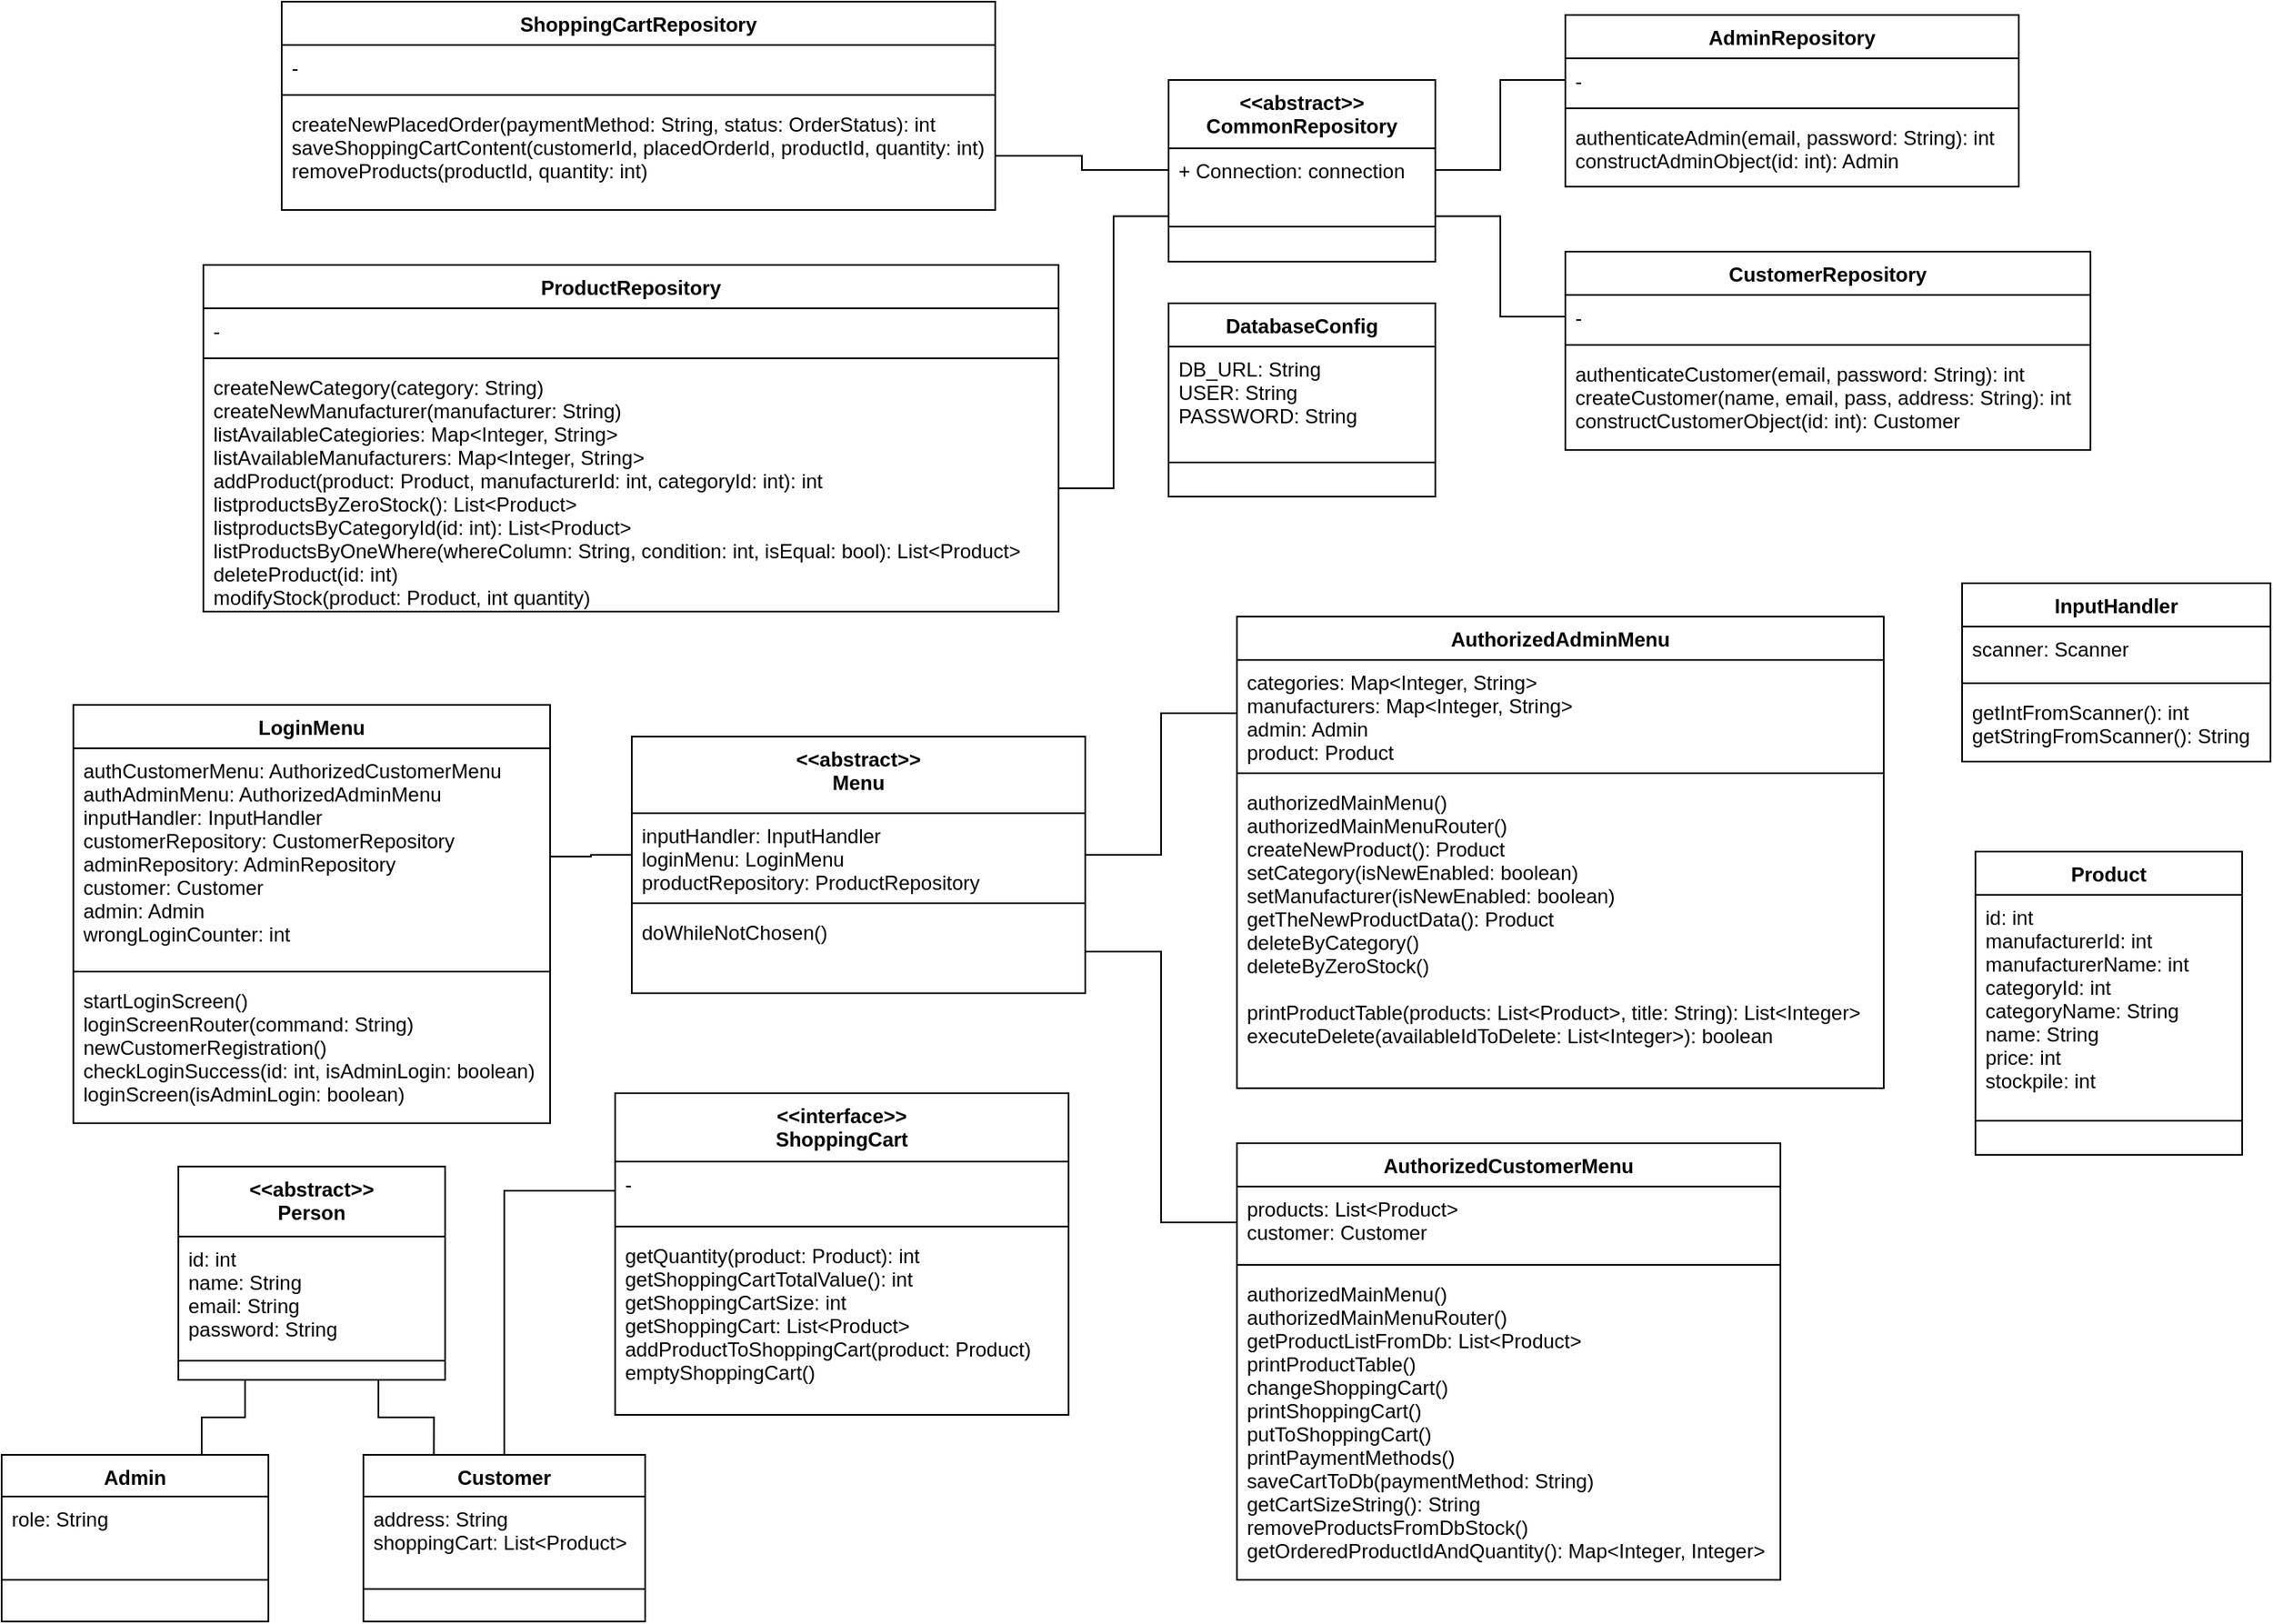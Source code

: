 <mxfile version="16.5.6" type="github">
  <diagram id="Z9Faffj7i-ukGWr66sX4" name="Page-1">
    <mxGraphModel dx="3286" dy="889" grid="0" gridSize="10" guides="1" tooltips="1" connect="1" arrows="1" fold="1" page="1" pageScale="1" pageWidth="1654" pageHeight="1169" math="0" shadow="0">
      <root>
        <mxCell id="0" />
        <mxCell id="1" parent="0" />
        <mxCell id="MF9ZLf0BZo5JY9_R4jr4-91" style="edgeStyle=orthogonalEdgeStyle;rounded=0;orthogonalLoop=1;jettySize=auto;html=1;exitX=1;exitY=0.75;exitDx=0;exitDy=0;entryX=0;entryY=0.5;entryDx=0;entryDy=0;endArrow=none;endFill=0;" parent="1" source="MF9ZLf0BZo5JY9_R4jr4-1" target="MF9ZLf0BZo5JY9_R4jr4-25" edge="1">
          <mxGeometry relative="1" as="geometry" />
        </mxCell>
        <mxCell id="MF9ZLf0BZo5JY9_R4jr4-1" value="&lt;&lt;abstract&gt;&gt;&#xa;CommonRepository" style="swimlane;fontStyle=1;align=center;verticalAlign=top;childLayout=stackLayout;horizontal=1;startSize=41;horizontalStack=0;resizeParent=1;resizeParentMax=0;resizeLast=0;collapsible=1;marginBottom=0;" parent="1" vertex="1">
          <mxGeometry x="-802" y="75" width="160" height="109" as="geometry" />
        </mxCell>
        <mxCell id="MF9ZLf0BZo5JY9_R4jr4-2" value="+ Connection: connection" style="text;strokeColor=none;fillColor=none;align=left;verticalAlign=top;spacingLeft=4;spacingRight=4;overflow=hidden;rotatable=0;points=[[0,0.5],[1,0.5]];portConstraint=eastwest;" parent="MF9ZLf0BZo5JY9_R4jr4-1" vertex="1">
          <mxGeometry y="41" width="160" height="26" as="geometry" />
        </mxCell>
        <mxCell id="MF9ZLf0BZo5JY9_R4jr4-3" value="" style="line;strokeWidth=1;fillColor=none;align=left;verticalAlign=middle;spacingTop=-1;spacingLeft=3;spacingRight=3;rotatable=0;labelPosition=right;points=[];portConstraint=eastwest;" parent="MF9ZLf0BZo5JY9_R4jr4-1" vertex="1">
          <mxGeometry y="67" width="160" height="42" as="geometry" />
        </mxCell>
        <mxCell id="MF9ZLf0BZo5JY9_R4jr4-24" value="CustomerRepository" style="swimlane;fontStyle=1;align=center;verticalAlign=top;childLayout=stackLayout;horizontal=1;startSize=26;horizontalStack=0;resizeParent=1;resizeParentMax=0;resizeLast=0;collapsible=1;marginBottom=0;" parent="1" vertex="1">
          <mxGeometry x="-564" y="178" width="315" height="119" as="geometry" />
        </mxCell>
        <mxCell id="MF9ZLf0BZo5JY9_R4jr4-25" value="-" style="text;strokeColor=none;fillColor=none;align=left;verticalAlign=top;spacingLeft=4;spacingRight=4;overflow=hidden;rotatable=0;points=[[0,0.5],[1,0.5]];portConstraint=eastwest;" parent="MF9ZLf0BZo5JY9_R4jr4-24" vertex="1">
          <mxGeometry y="26" width="315" height="26" as="geometry" />
        </mxCell>
        <mxCell id="MF9ZLf0BZo5JY9_R4jr4-26" value="" style="line;strokeWidth=1;fillColor=none;align=left;verticalAlign=middle;spacingTop=-1;spacingLeft=3;spacingRight=3;rotatable=0;labelPosition=right;points=[];portConstraint=eastwest;" parent="MF9ZLf0BZo5JY9_R4jr4-24" vertex="1">
          <mxGeometry y="52" width="315" height="8" as="geometry" />
        </mxCell>
        <mxCell id="MF9ZLf0BZo5JY9_R4jr4-27" value="authenticateCustomer(email, password: String): int&#xa;createCustomer(name, email, pass, address: String): int&#xa;constructCustomerObject(id: int): Customer&#xa;" style="text;strokeColor=none;fillColor=none;align=left;verticalAlign=top;spacingLeft=4;spacingRight=4;overflow=hidden;rotatable=0;points=[[0,0.5],[1,0.5]];portConstraint=eastwest;" parent="MF9ZLf0BZo5JY9_R4jr4-24" vertex="1">
          <mxGeometry y="60" width="315" height="59" as="geometry" />
        </mxCell>
        <mxCell id="MF9ZLf0BZo5JY9_R4jr4-28" value="AdminRepository" style="swimlane;fontStyle=1;align=center;verticalAlign=top;childLayout=stackLayout;horizontal=1;startSize=26;horizontalStack=0;resizeParent=1;resizeParentMax=0;resizeLast=0;collapsible=1;marginBottom=0;" parent="1" vertex="1">
          <mxGeometry x="-564" y="36" width="272" height="103" as="geometry" />
        </mxCell>
        <mxCell id="MF9ZLf0BZo5JY9_R4jr4-29" value="-" style="text;strokeColor=none;fillColor=none;align=left;verticalAlign=top;spacingLeft=4;spacingRight=4;overflow=hidden;rotatable=0;points=[[0,0.5],[1,0.5]];portConstraint=eastwest;" parent="MF9ZLf0BZo5JY9_R4jr4-28" vertex="1">
          <mxGeometry y="26" width="272" height="26" as="geometry" />
        </mxCell>
        <mxCell id="MF9ZLf0BZo5JY9_R4jr4-30" value="" style="line;strokeWidth=1;fillColor=none;align=left;verticalAlign=middle;spacingTop=-1;spacingLeft=3;spacingRight=3;rotatable=0;labelPosition=right;points=[];portConstraint=eastwest;" parent="MF9ZLf0BZo5JY9_R4jr4-28" vertex="1">
          <mxGeometry y="52" width="272" height="8" as="geometry" />
        </mxCell>
        <mxCell id="MF9ZLf0BZo5JY9_R4jr4-31" value="authenticateAdmin(email, password: String): int&#xa;constructAdminObject(id: int): Admin" style="text;strokeColor=none;fillColor=none;align=left;verticalAlign=top;spacingLeft=4;spacingRight=4;overflow=hidden;rotatable=0;points=[[0,0.5],[1,0.5]];portConstraint=eastwest;" parent="MF9ZLf0BZo5JY9_R4jr4-28" vertex="1">
          <mxGeometry y="60" width="272" height="43" as="geometry" />
        </mxCell>
        <mxCell id="MF9ZLf0BZo5JY9_R4jr4-33" value="&lt;&lt;abstract&gt;&gt;&#xa;Person" style="swimlane;fontStyle=1;align=center;verticalAlign=top;childLayout=stackLayout;horizontal=1;startSize=42;horizontalStack=0;resizeParent=1;resizeParentMax=0;resizeLast=0;collapsible=1;marginBottom=0;" parent="1" vertex="1">
          <mxGeometry x="-1396" y="727" width="160" height="128" as="geometry" />
        </mxCell>
        <mxCell id="MF9ZLf0BZo5JY9_R4jr4-34" value="id: int&#xa;name: String&#xa;email: String&#xa;password: String" style="text;strokeColor=none;fillColor=none;align=left;verticalAlign=top;spacingLeft=4;spacingRight=4;overflow=hidden;rotatable=0;points=[[0,0.5],[1,0.5]];portConstraint=eastwest;" parent="MF9ZLf0BZo5JY9_R4jr4-33" vertex="1">
          <mxGeometry y="42" width="160" height="63" as="geometry" />
        </mxCell>
        <mxCell id="MF9ZLf0BZo5JY9_R4jr4-35" value="" style="line;strokeWidth=1;fillColor=none;align=left;verticalAlign=middle;spacingTop=-1;spacingLeft=3;spacingRight=3;rotatable=0;labelPosition=right;points=[];portConstraint=eastwest;" parent="MF9ZLf0BZo5JY9_R4jr4-33" vertex="1">
          <mxGeometry y="105" width="160" height="23" as="geometry" />
        </mxCell>
        <mxCell id="MF9ZLf0BZo5JY9_R4jr4-37" value="ProductRepository" style="swimlane;fontStyle=1;align=center;verticalAlign=top;childLayout=stackLayout;horizontal=1;startSize=26;horizontalStack=0;resizeParent=1;resizeParentMax=0;resizeLast=0;collapsible=1;marginBottom=0;" parent="1" vertex="1">
          <mxGeometry x="-1381" y="186" width="513" height="208" as="geometry" />
        </mxCell>
        <mxCell id="MF9ZLf0BZo5JY9_R4jr4-38" value="-" style="text;strokeColor=none;fillColor=none;align=left;verticalAlign=top;spacingLeft=4;spacingRight=4;overflow=hidden;rotatable=0;points=[[0,0.5],[1,0.5]];portConstraint=eastwest;" parent="MF9ZLf0BZo5JY9_R4jr4-37" vertex="1">
          <mxGeometry y="26" width="513" height="26" as="geometry" />
        </mxCell>
        <mxCell id="MF9ZLf0BZo5JY9_R4jr4-39" value="" style="line;strokeWidth=1;fillColor=none;align=left;verticalAlign=middle;spacingTop=-1;spacingLeft=3;spacingRight=3;rotatable=0;labelPosition=right;points=[];portConstraint=eastwest;" parent="MF9ZLf0BZo5JY9_R4jr4-37" vertex="1">
          <mxGeometry y="52" width="513" height="8" as="geometry" />
        </mxCell>
        <mxCell id="MF9ZLf0BZo5JY9_R4jr4-40" value="createNewCategory(category: String)&#xa;createNewManufacturer(manufacturer: String)&#xa;listAvailableCategiories: Map&lt;Integer, String&gt;&#xa;listAvailableManufacturers: Map&lt;Integer, String&gt;&#xa;addProduct(product: Product, manufacturerId: int, categoryId: int): int&#xa;listproductsByZeroStock(): List&lt;Product&gt;&#xa;listproductsByCategoryId(id: int): List&lt;Product&gt;&#xa;listProductsByOneWhere(whereColumn: String, condition: int, isEqual: bool): List&lt;Product&gt;&#xa;deleteProduct(id: int)&#xa;modifyStock(product: Product, int quantity)&#xa;&#xa;" style="text;strokeColor=none;fillColor=none;align=left;verticalAlign=top;spacingLeft=4;spacingRight=4;overflow=hidden;rotatable=0;points=[[0,0.5],[1,0.5]];portConstraint=eastwest;" parent="MF9ZLf0BZo5JY9_R4jr4-37" vertex="1">
          <mxGeometry y="60" width="513" height="148" as="geometry" />
        </mxCell>
        <mxCell id="MF9ZLf0BZo5JY9_R4jr4-41" value="ShoppingCartRepository" style="swimlane;fontStyle=1;align=center;verticalAlign=top;childLayout=stackLayout;horizontal=1;startSize=26;horizontalStack=0;resizeParent=1;resizeParentMax=0;resizeLast=0;collapsible=1;marginBottom=0;" parent="1" vertex="1">
          <mxGeometry x="-1334" y="28" width="428" height="125" as="geometry" />
        </mxCell>
        <mxCell id="MF9ZLf0BZo5JY9_R4jr4-42" value="-" style="text;strokeColor=none;fillColor=none;align=left;verticalAlign=top;spacingLeft=4;spacingRight=4;overflow=hidden;rotatable=0;points=[[0,0.5],[1,0.5]];portConstraint=eastwest;" parent="MF9ZLf0BZo5JY9_R4jr4-41" vertex="1">
          <mxGeometry y="26" width="428" height="26" as="geometry" />
        </mxCell>
        <mxCell id="MF9ZLf0BZo5JY9_R4jr4-43" value="" style="line;strokeWidth=1;fillColor=none;align=left;verticalAlign=middle;spacingTop=-1;spacingLeft=3;spacingRight=3;rotatable=0;labelPosition=right;points=[];portConstraint=eastwest;" parent="MF9ZLf0BZo5JY9_R4jr4-41" vertex="1">
          <mxGeometry y="52" width="428" height="8" as="geometry" />
        </mxCell>
        <mxCell id="MF9ZLf0BZo5JY9_R4jr4-44" value="createNewPlacedOrder(paymentMethod: String, status: OrderStatus): int&#xa;saveShoppingCartContent(customerId, placedOrderId, productId, quantity: int)&#xa;removeProducts(productId, quantity: int)" style="text;strokeColor=none;fillColor=none;align=left;verticalAlign=top;spacingLeft=4;spacingRight=4;overflow=hidden;rotatable=0;points=[[0,0.5],[1,0.5]];portConstraint=eastwest;" parent="MF9ZLf0BZo5JY9_R4jr4-41" vertex="1">
          <mxGeometry y="60" width="428" height="65" as="geometry" />
        </mxCell>
        <mxCell id="MF9ZLf0BZo5JY9_R4jr4-45" value="DatabaseConfig" style="swimlane;fontStyle=1;align=center;verticalAlign=top;childLayout=stackLayout;horizontal=1;startSize=26;horizontalStack=0;resizeParent=1;resizeParentMax=0;resizeLast=0;collapsible=1;marginBottom=0;" parent="1" vertex="1">
          <mxGeometry x="-802" y="209" width="160" height="116" as="geometry" />
        </mxCell>
        <mxCell id="MF9ZLf0BZo5JY9_R4jr4-46" value="DB_URL: String&#xa;USER: String&#xa;PASSWORD: String" style="text;strokeColor=none;fillColor=none;align=left;verticalAlign=top;spacingLeft=4;spacingRight=4;overflow=hidden;rotatable=0;points=[[0,0.5],[1,0.5]];portConstraint=eastwest;" parent="MF9ZLf0BZo5JY9_R4jr4-45" vertex="1">
          <mxGeometry y="26" width="160" height="49" as="geometry" />
        </mxCell>
        <mxCell id="MF9ZLf0BZo5JY9_R4jr4-47" value="" style="line;strokeWidth=1;fillColor=none;align=left;verticalAlign=middle;spacingTop=-1;spacingLeft=3;spacingRight=3;rotatable=0;labelPosition=right;points=[];portConstraint=eastwest;" parent="MF9ZLf0BZo5JY9_R4jr4-45" vertex="1">
          <mxGeometry y="75" width="160" height="41" as="geometry" />
        </mxCell>
        <mxCell id="MF9ZLf0BZo5JY9_R4jr4-101" style="edgeStyle=orthogonalEdgeStyle;rounded=0;orthogonalLoop=1;jettySize=auto;html=1;exitX=0.75;exitY=0;exitDx=0;exitDy=0;entryX=0.25;entryY=1;entryDx=0;entryDy=0;endArrow=none;endFill=0;" parent="1" source="MF9ZLf0BZo5JY9_R4jr4-49" target="MF9ZLf0BZo5JY9_R4jr4-33" edge="1">
          <mxGeometry relative="1" as="geometry" />
        </mxCell>
        <mxCell id="MF9ZLf0BZo5JY9_R4jr4-49" value="Admin" style="swimlane;fontStyle=1;align=center;verticalAlign=top;childLayout=stackLayout;horizontal=1;startSize=25;horizontalStack=0;resizeParent=1;resizeParentMax=0;resizeLast=0;collapsible=1;marginBottom=0;" parent="1" vertex="1">
          <mxGeometry x="-1502" y="900" width="160" height="100" as="geometry" />
        </mxCell>
        <mxCell id="MF9ZLf0BZo5JY9_R4jr4-50" value="role: String" style="text;strokeColor=none;fillColor=none;align=left;verticalAlign=top;spacingLeft=4;spacingRight=4;overflow=hidden;rotatable=0;points=[[0,0.5],[1,0.5]];portConstraint=eastwest;" parent="MF9ZLf0BZo5JY9_R4jr4-49" vertex="1">
          <mxGeometry y="25" width="160" height="25" as="geometry" />
        </mxCell>
        <mxCell id="MF9ZLf0BZo5JY9_R4jr4-51" value="" style="line;strokeWidth=1;fillColor=none;align=left;verticalAlign=middle;spacingTop=-1;spacingLeft=3;spacingRight=3;rotatable=0;labelPosition=right;points=[];portConstraint=eastwest;" parent="MF9ZLf0BZo5JY9_R4jr4-49" vertex="1">
          <mxGeometry y="50" width="160" height="50" as="geometry" />
        </mxCell>
        <mxCell id="MF9ZLf0BZo5JY9_R4jr4-102" style="edgeStyle=orthogonalEdgeStyle;rounded=0;orthogonalLoop=1;jettySize=auto;html=1;exitX=0.25;exitY=0;exitDx=0;exitDy=0;entryX=0.75;entryY=1;entryDx=0;entryDy=0;endArrow=none;endFill=0;" parent="1" source="MF9ZLf0BZo5JY9_R4jr4-52" target="MF9ZLf0BZo5JY9_R4jr4-33" edge="1">
          <mxGeometry relative="1" as="geometry" />
        </mxCell>
        <mxCell id="C4f5d7O2w9xF8y8UZ06o-5" style="edgeStyle=orthogonalEdgeStyle;rounded=0;orthogonalLoop=1;jettySize=auto;html=1;exitX=0.5;exitY=0;exitDx=0;exitDy=0;entryX=0;entryY=0.5;entryDx=0;entryDy=0;endArrow=none;endFill=0;" parent="1" source="MF9ZLf0BZo5JY9_R4jr4-52" target="MF9ZLf0BZo5JY9_R4jr4-62" edge="1">
          <mxGeometry relative="1" as="geometry" />
        </mxCell>
        <mxCell id="MF9ZLf0BZo5JY9_R4jr4-52" value="Customer" style="swimlane;fontStyle=1;align=center;verticalAlign=top;childLayout=stackLayout;horizontal=1;startSize=25;horizontalStack=0;resizeParent=1;resizeParentMax=0;resizeLast=0;collapsible=1;marginBottom=0;" parent="1" vertex="1">
          <mxGeometry x="-1285" y="900" width="169" height="100" as="geometry" />
        </mxCell>
        <mxCell id="MF9ZLf0BZo5JY9_R4jr4-53" value="address: String&#xa;shoppingCart: List&lt;Product&gt;" style="text;strokeColor=none;fillColor=none;align=left;verticalAlign=top;spacingLeft=4;spacingRight=4;overflow=hidden;rotatable=0;points=[[0,0.5],[1,0.5]];portConstraint=eastwest;" parent="MF9ZLf0BZo5JY9_R4jr4-52" vertex="1">
          <mxGeometry y="25" width="169" height="36" as="geometry" />
        </mxCell>
        <mxCell id="MF9ZLf0BZo5JY9_R4jr4-54" value="" style="line;strokeWidth=1;fillColor=none;align=left;verticalAlign=middle;spacingTop=-1;spacingLeft=3;spacingRight=3;rotatable=0;labelPosition=right;points=[];portConstraint=eastwest;" parent="MF9ZLf0BZo5JY9_R4jr4-52" vertex="1">
          <mxGeometry y="61" width="169" height="39" as="geometry" />
        </mxCell>
        <mxCell id="MF9ZLf0BZo5JY9_R4jr4-55" value="Product" style="swimlane;fontStyle=1;align=center;verticalAlign=top;childLayout=stackLayout;horizontal=1;startSize=26;horizontalStack=0;resizeParent=1;resizeParentMax=0;resizeLast=0;collapsible=1;marginBottom=0;" parent="1" vertex="1">
          <mxGeometry x="-318" y="538" width="160" height="182" as="geometry" />
        </mxCell>
        <mxCell id="MF9ZLf0BZo5JY9_R4jr4-56" value="id: int&#xa;manufacturerId: int&#xa;manufacturerName: int&#xa;categoryId: int&#xa;categoryName: String&#xa;name: String&#xa;price: int&#xa;stockpile: int" style="text;strokeColor=none;fillColor=none;align=left;verticalAlign=top;spacingLeft=4;spacingRight=4;overflow=hidden;rotatable=0;points=[[0,0.5],[1,0.5]];portConstraint=eastwest;" parent="MF9ZLf0BZo5JY9_R4jr4-55" vertex="1">
          <mxGeometry y="26" width="160" height="115" as="geometry" />
        </mxCell>
        <mxCell id="MF9ZLf0BZo5JY9_R4jr4-57" value="" style="line;strokeWidth=1;fillColor=none;align=left;verticalAlign=middle;spacingTop=-1;spacingLeft=3;spacingRight=3;rotatable=0;labelPosition=right;points=[];portConstraint=eastwest;" parent="MF9ZLf0BZo5JY9_R4jr4-55" vertex="1">
          <mxGeometry y="141" width="160" height="41" as="geometry" />
        </mxCell>
        <mxCell id="MF9ZLf0BZo5JY9_R4jr4-61" value="&lt;&lt;interface&gt;&gt;&#xa;ShoppingCart" style="swimlane;fontStyle=1;align=center;verticalAlign=top;childLayout=stackLayout;horizontal=1;startSize=41;horizontalStack=0;resizeParent=1;resizeParentMax=0;resizeLast=0;collapsible=1;marginBottom=0;" parent="1" vertex="1">
          <mxGeometry x="-1134" y="683" width="272" height="193" as="geometry" />
        </mxCell>
        <mxCell id="MF9ZLf0BZo5JY9_R4jr4-62" value="-" style="text;strokeColor=none;fillColor=none;align=left;verticalAlign=top;spacingLeft=4;spacingRight=4;overflow=hidden;rotatable=0;points=[[0,0.5],[1,0.5]];portConstraint=eastwest;" parent="MF9ZLf0BZo5JY9_R4jr4-61" vertex="1">
          <mxGeometry y="41" width="272" height="35" as="geometry" />
        </mxCell>
        <mxCell id="MF9ZLf0BZo5JY9_R4jr4-63" value="" style="line;strokeWidth=1;fillColor=none;align=left;verticalAlign=middle;spacingTop=-1;spacingLeft=3;spacingRight=3;rotatable=0;labelPosition=right;points=[];portConstraint=eastwest;" parent="MF9ZLf0BZo5JY9_R4jr4-61" vertex="1">
          <mxGeometry y="76" width="272" height="8" as="geometry" />
        </mxCell>
        <mxCell id="MF9ZLf0BZo5JY9_R4jr4-64" value="getQuantity(product: Product): int&#xa;getShoppingCartTotalValue(): int&#xa;getShoppingCartSize: int&#xa;getShoppingCart: List&lt;Product&gt;&#xa;addProductToShoppingCart(product: Product)&#xa;emptyShoppingCart()" style="text;strokeColor=none;fillColor=none;align=left;verticalAlign=top;spacingLeft=4;spacingRight=4;overflow=hidden;rotatable=0;points=[[0,0.5],[1,0.5]];portConstraint=eastwest;" parent="MF9ZLf0BZo5JY9_R4jr4-61" vertex="1">
          <mxGeometry y="84" width="272" height="109" as="geometry" />
        </mxCell>
        <mxCell id="MF9ZLf0BZo5JY9_R4jr4-65" value="&lt;&lt;abstract&gt;&gt;&#xa;Menu" style="swimlane;fontStyle=1;align=center;verticalAlign=top;childLayout=stackLayout;horizontal=1;startSize=46;horizontalStack=0;resizeParent=1;resizeParentMax=0;resizeLast=0;collapsible=1;marginBottom=0;" parent="1" vertex="1">
          <mxGeometry x="-1124" y="469" width="272" height="154" as="geometry" />
        </mxCell>
        <mxCell id="MF9ZLf0BZo5JY9_R4jr4-66" value="inputHandler: InputHandler&#xa;loginMenu: LoginMenu&#xa;productRepository: ProductRepository" style="text;strokeColor=none;fillColor=none;align=left;verticalAlign=top;spacingLeft=4;spacingRight=4;overflow=hidden;rotatable=0;points=[[0,0.5],[1,0.5]];portConstraint=eastwest;" parent="MF9ZLf0BZo5JY9_R4jr4-65" vertex="1">
          <mxGeometry y="46" width="272" height="50" as="geometry" />
        </mxCell>
        <mxCell id="MF9ZLf0BZo5JY9_R4jr4-67" value="" style="line;strokeWidth=1;fillColor=none;align=left;verticalAlign=middle;spacingTop=-1;spacingLeft=3;spacingRight=3;rotatable=0;labelPosition=right;points=[];portConstraint=eastwest;" parent="MF9ZLf0BZo5JY9_R4jr4-65" vertex="1">
          <mxGeometry y="96" width="272" height="8" as="geometry" />
        </mxCell>
        <mxCell id="MF9ZLf0BZo5JY9_R4jr4-68" value="doWhileNotChosen()" style="text;strokeColor=none;fillColor=none;align=left;verticalAlign=top;spacingLeft=4;spacingRight=4;overflow=hidden;rotatable=0;points=[[0,0.5],[1,0.5]];portConstraint=eastwest;" parent="MF9ZLf0BZo5JY9_R4jr4-65" vertex="1">
          <mxGeometry y="104" width="272" height="50" as="geometry" />
        </mxCell>
        <mxCell id="MF9ZLf0BZo5JY9_R4jr4-73" value="LoginMenu" style="swimlane;fontStyle=1;align=center;verticalAlign=top;childLayout=stackLayout;horizontal=1;startSize=26;horizontalStack=0;resizeParent=1;resizeParentMax=0;resizeLast=0;collapsible=1;marginBottom=0;" parent="1" vertex="1">
          <mxGeometry x="-1459" y="450" width="286" height="251" as="geometry" />
        </mxCell>
        <mxCell id="MF9ZLf0BZo5JY9_R4jr4-74" value="authCustomerMenu: AuthorizedCustomerMenu&#xa;authAdminMenu: AuthorizedAdminMenu&#xa;inputHandler: InputHandler&#xa;customerRepository: CustomerRepository&#xa;adminRepository: AdminRepository&#xa;customer: Customer&#xa;admin: Admin&#xa;wrongLoginCounter: int" style="text;strokeColor=none;fillColor=none;align=left;verticalAlign=top;spacingLeft=4;spacingRight=4;overflow=hidden;rotatable=0;points=[[0,0.5],[1,0.5]];portConstraint=eastwest;" parent="MF9ZLf0BZo5JY9_R4jr4-73" vertex="1">
          <mxGeometry y="26" width="286" height="130" as="geometry" />
        </mxCell>
        <mxCell id="MF9ZLf0BZo5JY9_R4jr4-75" value="" style="line;strokeWidth=1;fillColor=none;align=left;verticalAlign=middle;spacingTop=-1;spacingLeft=3;spacingRight=3;rotatable=0;labelPosition=right;points=[];portConstraint=eastwest;" parent="MF9ZLf0BZo5JY9_R4jr4-73" vertex="1">
          <mxGeometry y="156" width="286" height="8" as="geometry" />
        </mxCell>
        <mxCell id="MF9ZLf0BZo5JY9_R4jr4-76" value="startLoginScreen()&#xa;loginScreenRouter(command: String)&#xa;newCustomerRegistration()&#xa;checkLoginSuccess(id: int, isAdminLogin: boolean)&#xa;loginScreen(isAdminLogin: boolean)&#xa;" style="text;strokeColor=none;fillColor=none;align=left;verticalAlign=top;spacingLeft=4;spacingRight=4;overflow=hidden;rotatable=0;points=[[0,0.5],[1,0.5]];portConstraint=eastwest;" parent="MF9ZLf0BZo5JY9_R4jr4-73" vertex="1">
          <mxGeometry y="164" width="286" height="87" as="geometry" />
        </mxCell>
        <mxCell id="MF9ZLf0BZo5JY9_R4jr4-77" value="InputHandler" style="swimlane;fontStyle=1;align=center;verticalAlign=top;childLayout=stackLayout;horizontal=1;startSize=26;horizontalStack=0;resizeParent=1;resizeParentMax=0;resizeLast=0;collapsible=1;marginBottom=0;" parent="1" vertex="1">
          <mxGeometry x="-326" y="377" width="185" height="107" as="geometry" />
        </mxCell>
        <mxCell id="MF9ZLf0BZo5JY9_R4jr4-78" value="scanner: Scanner" style="text;strokeColor=none;fillColor=none;align=left;verticalAlign=top;spacingLeft=4;spacingRight=4;overflow=hidden;rotatable=0;points=[[0,0.5],[1,0.5]];portConstraint=eastwest;" parent="MF9ZLf0BZo5JY9_R4jr4-77" vertex="1">
          <mxGeometry y="26" width="185" height="30" as="geometry" />
        </mxCell>
        <mxCell id="MF9ZLf0BZo5JY9_R4jr4-79" value="" style="line;strokeWidth=1;fillColor=none;align=left;verticalAlign=middle;spacingTop=-1;spacingLeft=3;spacingRight=3;rotatable=0;labelPosition=right;points=[];portConstraint=eastwest;" parent="MF9ZLf0BZo5JY9_R4jr4-77" vertex="1">
          <mxGeometry y="56" width="185" height="8" as="geometry" />
        </mxCell>
        <mxCell id="MF9ZLf0BZo5JY9_R4jr4-80" value="getIntFromScanner(): int&#xa;getStringFromScanner(): String" style="text;strokeColor=none;fillColor=none;align=left;verticalAlign=top;spacingLeft=4;spacingRight=4;overflow=hidden;rotatable=0;points=[[0,0.5],[1,0.5]];portConstraint=eastwest;" parent="MF9ZLf0BZo5JY9_R4jr4-77" vertex="1">
          <mxGeometry y="64" width="185" height="43" as="geometry" />
        </mxCell>
        <mxCell id="MF9ZLf0BZo5JY9_R4jr4-81" value="AuthorizedCustomerMenu" style="swimlane;fontStyle=1;align=center;verticalAlign=top;childLayout=stackLayout;horizontal=1;startSize=26;horizontalStack=0;resizeParent=1;resizeParentMax=0;resizeLast=0;collapsible=1;marginBottom=0;" parent="1" vertex="1">
          <mxGeometry x="-761" y="713" width="326" height="262" as="geometry" />
        </mxCell>
        <mxCell id="MF9ZLf0BZo5JY9_R4jr4-82" value="products: List&lt;Product&gt;&#xa;customer: Customer" style="text;strokeColor=none;fillColor=none;align=left;verticalAlign=top;spacingLeft=4;spacingRight=4;overflow=hidden;rotatable=0;points=[[0,0.5],[1,0.5]];portConstraint=eastwest;" parent="MF9ZLf0BZo5JY9_R4jr4-81" vertex="1">
          <mxGeometry y="26" width="326" height="43" as="geometry" />
        </mxCell>
        <mxCell id="MF9ZLf0BZo5JY9_R4jr4-83" value="" style="line;strokeWidth=1;fillColor=none;align=left;verticalAlign=middle;spacingTop=-1;spacingLeft=3;spacingRight=3;rotatable=0;labelPosition=right;points=[];portConstraint=eastwest;" parent="MF9ZLf0BZo5JY9_R4jr4-81" vertex="1">
          <mxGeometry y="69" width="326" height="8" as="geometry" />
        </mxCell>
        <mxCell id="MF9ZLf0BZo5JY9_R4jr4-84" value="authorizedMainMenu()&#xa;authorizedMainMenuRouter()&#xa;getProductListFromDb: List&lt;Product&gt;&#xa;printProductTable()&#xa;changeShoppingCart()&#xa;printShoppingCart()&#xa;putToShoppingCart()&#xa;printPaymentMethods()&#xa;saveCartToDb(paymentMethod: String)&#xa;getCartSizeString(): String&#xa;removeProductsFromDbStock()&#xa;getOrderedProductIdAndQuantity(): Map&lt;Integer, Integer&gt;" style="text;strokeColor=none;fillColor=none;align=left;verticalAlign=top;spacingLeft=4;spacingRight=4;overflow=hidden;rotatable=0;points=[[0,0.5],[1,0.5]];portConstraint=eastwest;" parent="MF9ZLf0BZo5JY9_R4jr4-81" vertex="1">
          <mxGeometry y="77" width="326" height="185" as="geometry" />
        </mxCell>
        <mxCell id="MF9ZLf0BZo5JY9_R4jr4-85" value="AuthorizedAdminMenu" style="swimlane;fontStyle=1;align=center;verticalAlign=top;childLayout=stackLayout;horizontal=1;startSize=26;horizontalStack=0;resizeParent=1;resizeParentMax=0;resizeLast=0;collapsible=1;marginBottom=0;" parent="1" vertex="1">
          <mxGeometry x="-761" y="397" width="388" height="283" as="geometry" />
        </mxCell>
        <mxCell id="MF9ZLf0BZo5JY9_R4jr4-86" value="categories: Map&lt;Integer, String&gt;&#xa;manufacturers: Map&lt;Integer, String&gt;&#xa;admin: Admin&#xa;product: Product" style="text;strokeColor=none;fillColor=none;align=left;verticalAlign=top;spacingLeft=4;spacingRight=4;overflow=hidden;rotatable=0;points=[[0,0.5],[1,0.5]];portConstraint=eastwest;" parent="MF9ZLf0BZo5JY9_R4jr4-85" vertex="1">
          <mxGeometry y="26" width="388" height="64" as="geometry" />
        </mxCell>
        <mxCell id="MF9ZLf0BZo5JY9_R4jr4-87" value="" style="line;strokeWidth=1;fillColor=none;align=left;verticalAlign=middle;spacingTop=-1;spacingLeft=3;spacingRight=3;rotatable=0;labelPosition=right;points=[];portConstraint=eastwest;" parent="MF9ZLf0BZo5JY9_R4jr4-85" vertex="1">
          <mxGeometry y="90" width="388" height="8" as="geometry" />
        </mxCell>
        <mxCell id="MF9ZLf0BZo5JY9_R4jr4-88" value="authorizedMainMenu()&#xa;authorizedMainMenuRouter()&#xa;createNewProduct(): Product&#xa;setCategory(isNewEnabled: boolean)&#xa;setManufacturer(isNewEnabled: boolean)&#xa;getTheNewProductData(): Product&#xa;deleteByCategory()&#xa;deleteByZeroStock()&#xa;&#xa;printProductTable(products: List&lt;Product&gt;, title: String): List&lt;Integer&gt;&#xa;executeDelete(availableIdToDelete: List&lt;Integer&gt;): boolean&#xa;" style="text;strokeColor=none;fillColor=none;align=left;verticalAlign=top;spacingLeft=4;spacingRight=4;overflow=hidden;rotatable=0;points=[[0,0.5],[1,0.5]];portConstraint=eastwest;" parent="MF9ZLf0BZo5JY9_R4jr4-85" vertex="1">
          <mxGeometry y="98" width="388" height="185" as="geometry" />
        </mxCell>
        <mxCell id="MF9ZLf0BZo5JY9_R4jr4-90" style="edgeStyle=orthogonalEdgeStyle;rounded=0;orthogonalLoop=1;jettySize=auto;html=1;exitX=1;exitY=0.5;exitDx=0;exitDy=0;entryX=0;entryY=0.5;entryDx=0;entryDy=0;endArrow=none;endFill=0;" parent="1" source="MF9ZLf0BZo5JY9_R4jr4-2" target="MF9ZLf0BZo5JY9_R4jr4-29" edge="1">
          <mxGeometry relative="1" as="geometry" />
        </mxCell>
        <mxCell id="MF9ZLf0BZo5JY9_R4jr4-97" style="edgeStyle=orthogonalEdgeStyle;rounded=0;orthogonalLoop=1;jettySize=auto;html=1;exitX=1;exitY=0.5;exitDx=0;exitDy=0;endArrow=none;endFill=0;" parent="1" source="MF9ZLf0BZo5JY9_R4jr4-66" target="MF9ZLf0BZo5JY9_R4jr4-86" edge="1">
          <mxGeometry relative="1" as="geometry" />
        </mxCell>
        <mxCell id="MF9ZLf0BZo5JY9_R4jr4-98" style="edgeStyle=orthogonalEdgeStyle;rounded=0;orthogonalLoop=1;jettySize=auto;html=1;exitX=1;exitY=0.5;exitDx=0;exitDy=0;endArrow=none;endFill=0;" parent="1" source="MF9ZLf0BZo5JY9_R4jr4-68" target="MF9ZLf0BZo5JY9_R4jr4-82" edge="1">
          <mxGeometry relative="1" as="geometry" />
        </mxCell>
        <mxCell id="MF9ZLf0BZo5JY9_R4jr4-100" style="edgeStyle=orthogonalEdgeStyle;rounded=0;orthogonalLoop=1;jettySize=auto;html=1;exitX=0;exitY=0.5;exitDx=0;exitDy=0;entryX=1;entryY=0.5;entryDx=0;entryDy=0;endArrow=none;endFill=0;" parent="1" source="MF9ZLf0BZo5JY9_R4jr4-66" target="MF9ZLf0BZo5JY9_R4jr4-74" edge="1">
          <mxGeometry relative="1" as="geometry" />
        </mxCell>
        <mxCell id="C4f5d7O2w9xF8y8UZ06o-2" style="edgeStyle=orthogonalEdgeStyle;rounded=0;orthogonalLoop=1;jettySize=auto;html=1;exitX=1;exitY=0.5;exitDx=0;exitDy=0;endArrow=none;endFill=0;" parent="1" source="MF9ZLf0BZo5JY9_R4jr4-44" target="MF9ZLf0BZo5JY9_R4jr4-2" edge="1">
          <mxGeometry relative="1" as="geometry" />
        </mxCell>
        <mxCell id="C4f5d7O2w9xF8y8UZ06o-3" style="edgeStyle=orthogonalEdgeStyle;rounded=0;orthogonalLoop=1;jettySize=auto;html=1;exitX=1;exitY=0.5;exitDx=0;exitDy=0;entryX=0;entryY=0.75;entryDx=0;entryDy=0;endArrow=none;endFill=0;" parent="1" source="MF9ZLf0BZo5JY9_R4jr4-40" target="MF9ZLf0BZo5JY9_R4jr4-1" edge="1">
          <mxGeometry relative="1" as="geometry" />
        </mxCell>
      </root>
    </mxGraphModel>
  </diagram>
</mxfile>
